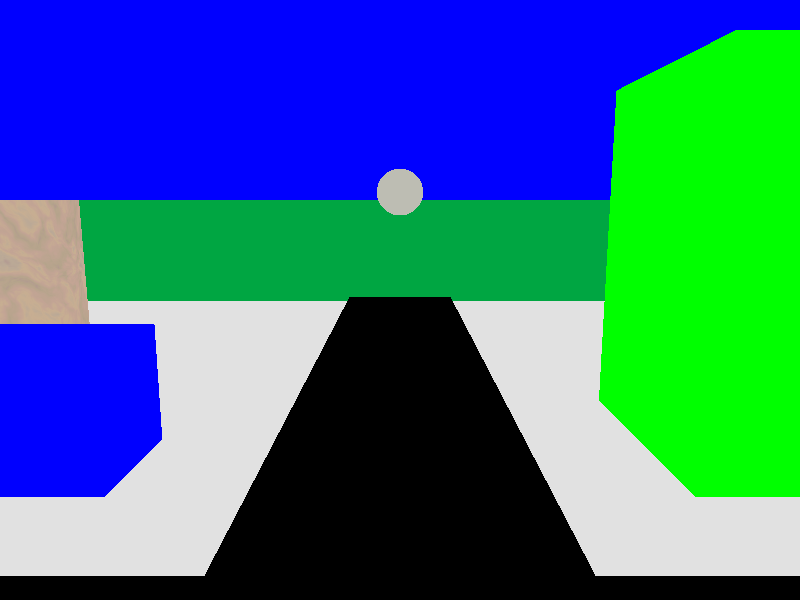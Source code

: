 #include "colors.inc"
#include "glass.inc"
#include "golds.inc"
#include "metals.inc"
#include "stones.inc"
#include "woods.inc"

light_source {
  <0,100,0>  
  color White  
}
 
plane
{
    y, 0
    pigment {color rgb<0, 0.380, 0.054>}
}

background { color Blue }

camera {
  location <-2,2,10>
  look_at <10,0,10>
  translate <-10, 0, -10> // <x, y, z>
  rotate <0,270,0>
  translate <10, 0, 20.2> // <x, y, z>
}

sphere {
  <10, 3, 87.5+clock>, 3 // <x, y, z>, radius
  pigment {color rgb<0.509, 0.509, 0.450>}
  translate <0,-clock/20, 0> // <x, y, z>
}

// text {
//     ttf "timrom.ttf" "xxxxxxxxxxxxxxxxxxxxxxxxxxxxxxxxxxxxxxxxxxxxxxxx" 1, 0
//     pigment { Green }
//     rotate <90, 0, 0> 
//     translate <0, 0, -0.5> // <x, y, z>
// }
// text {
//     ttf "timrom.ttf" "zzzzzzzzzzzzzzzzzzzzzzzzzzzzzzzzzzzzzzzzzzzzzzz" 1, 0
//     pigment { Blue }
//     rotate <90, -90, 0> 
//  }
 
 
prism {
  // plansza
    0,0.01,4,
    <0,0>, <0,20>, <20,20>, <20,0>
    pigment { Gray }
  } 
box {
  // ulica od x
  <9, 0.1, 0>, 
  <11, 0.1, 20>
}

box {
  // ulica od z
  <0, 0.1, 9>, 
  <20, 0.1, 11>
}

box {
  <12, 0, 12>, 
  <14, 3, 14>
  pigment { Green }
}

box {
  // lewiatan
  <12, 0, 9>, 
  <16, 1, 5>
  pigment { Yellow }
}

box {
  // bloki prawa
  <17, 0, 9>, 
  <18, 2, 5>
  pigment { color rgb <0.411, 0.411, 0.411> }
}

box {
  // bloki prawa
  <19, 0, 9>, 
  <20, 2, 5>
  pigment { color rgb <0.411, 0.411, 0.411> }
}

cylinder {
  <4.5, 0, 16.5>, <4.5, 2, 16.5>, 1 // center of one end, center of other end, radius
 
  texture {T_Stone1}
}

box{
  <15, 0, 12>, 
  <16, 1, 13>
  pigment { Red }
}

box{
  <15, 0, 12>, 
  <16, 1, 13>
  pigment { Red }
  translate <1.5, 0, 0> // <x, y, z>
}

box{
  <15, 0, 12>, 
  <16, 1, 13>
  pigment { Red }
    translate <1.5, 0, 1.5> // <x, y, z>
}

box{
  <15, 0, 12>, 
  <16, 1, 13>
  pigment { Red }
    translate <0, 0, 1.5> // <x, y, z>
}

box {
  <2, 0, 12>, 
  <8, 1, 13>
  pigment { Blue }
}

box {
  <2, 0, 1>, 
  <8, 2, 7>
  pigment { Orange }
}

cylinder {
  <12, 0, 1>, <12, 1, 1>, 0.1 // center of one end, center of other end, radius
  pigment {color rgb <0.521, 0.243, 0>}
}

sphere {
  // drzewo
 <12, 1, 1>, 0.5 // <x, y, z>, radius
  pigment {color rgb <0, 1, 0>}
}
